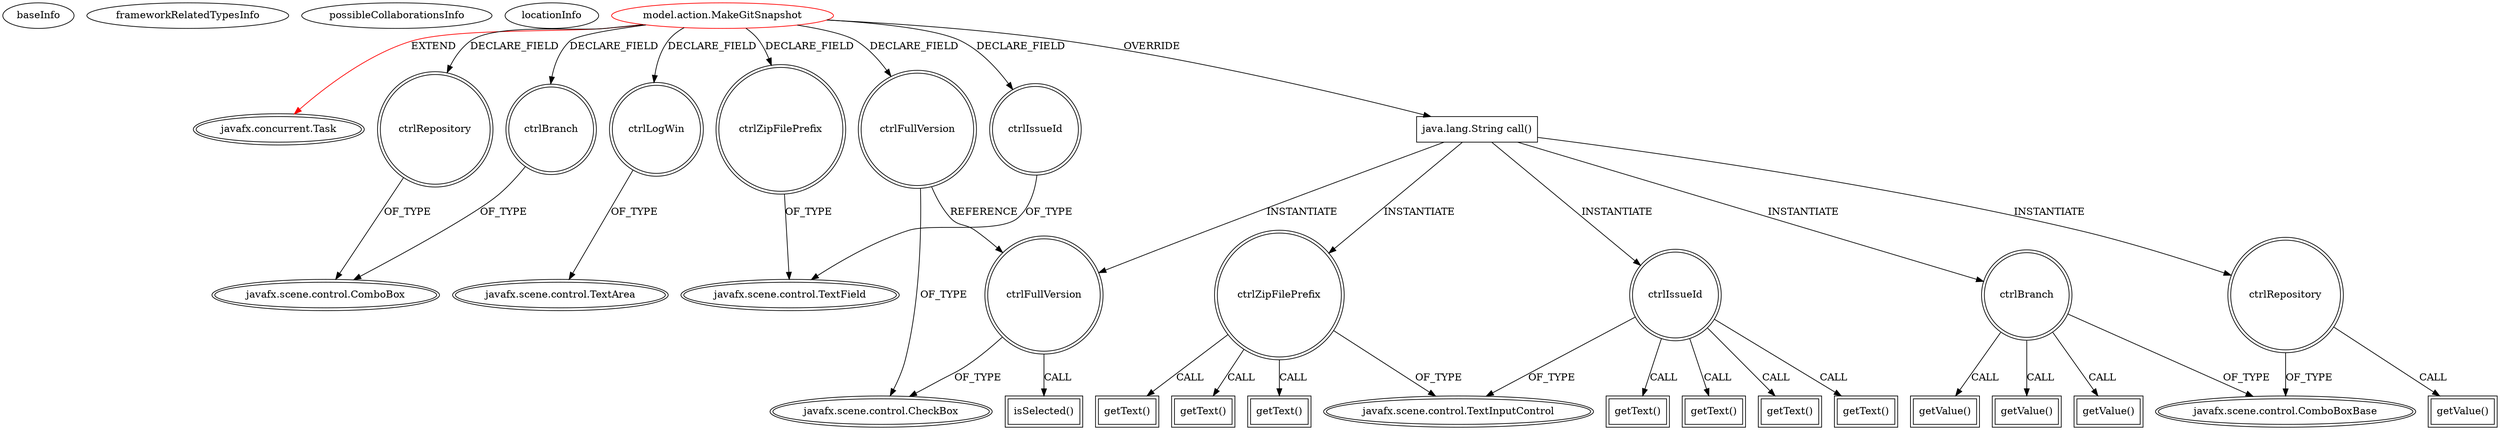 digraph {
baseInfo[graphId=1063,category="extension_graph",isAnonymous=false,possibleRelation=false]
frameworkRelatedTypesInfo[0="javafx.concurrent.Task"]
possibleCollaborationsInfo[]
locationInfo[projectName="Orfanik-GitSnapshot",filePath="/Orfanik-GitSnapshot/GitSnapshot-master/GitSnapshot/src/model/action/MakeGitSnapshot.java",contextSignature="MakeGitSnapshot",graphId="1063"]
0[label="model.action.MakeGitSnapshot",vertexType="ROOT_CLIENT_CLASS_DECLARATION",isFrameworkType=false,color=red]
1[label="javafx.concurrent.Task",vertexType="FRAMEWORK_CLASS_TYPE",isFrameworkType=true,peripheries=2]
2[label="ctrlBranch",vertexType="FIELD_DECLARATION",isFrameworkType=true,peripheries=2,shape=circle]
3[label="javafx.scene.control.ComboBox",vertexType="FRAMEWORK_CLASS_TYPE",isFrameworkType=true,peripheries=2]
4[label="ctrlFullVersion",vertexType="FIELD_DECLARATION",isFrameworkType=true,peripheries=2,shape=circle]
5[label="javafx.scene.control.CheckBox",vertexType="FRAMEWORK_CLASS_TYPE",isFrameworkType=true,peripheries=2]
6[label="ctrlIssueId",vertexType="FIELD_DECLARATION",isFrameworkType=true,peripheries=2,shape=circle]
7[label="javafx.scene.control.TextField",vertexType="FRAMEWORK_CLASS_TYPE",isFrameworkType=true,peripheries=2]
8[label="ctrlLogWin",vertexType="FIELD_DECLARATION",isFrameworkType=true,peripheries=2,shape=circle]
9[label="javafx.scene.control.TextArea",vertexType="FRAMEWORK_CLASS_TYPE",isFrameworkType=true,peripheries=2]
10[label="ctrlRepository",vertexType="FIELD_DECLARATION",isFrameworkType=true,peripheries=2,shape=circle]
12[label="ctrlZipFilePrefix",vertexType="FIELD_DECLARATION",isFrameworkType=true,peripheries=2,shape=circle]
14[label="java.lang.String call()",vertexType="OVERRIDING_METHOD_DECLARATION",isFrameworkType=false,shape=box]
15[label="ctrlRepository",vertexType="VARIABLE_EXPRESION",isFrameworkType=true,peripheries=2,shape=circle]
17[label="javafx.scene.control.ComboBoxBase",vertexType="FRAMEWORK_CLASS_TYPE",isFrameworkType=true,peripheries=2]
16[label="getValue()",vertexType="INSIDE_CALL",isFrameworkType=true,peripheries=2,shape=box]
18[label="ctrlZipFilePrefix",vertexType="VARIABLE_EXPRESION",isFrameworkType=true,peripheries=2,shape=circle]
20[label="javafx.scene.control.TextInputControl",vertexType="FRAMEWORK_CLASS_TYPE",isFrameworkType=true,peripheries=2]
19[label="getText()",vertexType="INSIDE_CALL",isFrameworkType=true,peripheries=2,shape=box]
21[label="ctrlIssueId",vertexType="VARIABLE_EXPRESION",isFrameworkType=true,peripheries=2,shape=circle]
22[label="getText()",vertexType="INSIDE_CALL",isFrameworkType=true,peripheries=2,shape=box]
25[label="getText()",vertexType="INSIDE_CALL",isFrameworkType=true,peripheries=2,shape=box]
27[label="getText()",vertexType="INSIDE_CALL",isFrameworkType=true,peripheries=2,shape=box]
28[label="ctrlBranch",vertexType="VARIABLE_EXPRESION",isFrameworkType=true,peripheries=2,shape=circle]
29[label="getValue()",vertexType="INSIDE_CALL",isFrameworkType=true,peripheries=2,shape=box]
32[label="getText()",vertexType="INSIDE_CALL",isFrameworkType=true,peripheries=2,shape=box]
34[label="getText()",vertexType="INSIDE_CALL",isFrameworkType=true,peripheries=2,shape=box]
36[label="getValue()",vertexType="INSIDE_CALL",isFrameworkType=true,peripheries=2,shape=box]
38[label="getValue()",vertexType="INSIDE_CALL",isFrameworkType=true,peripheries=2,shape=box]
40[label="getText()",vertexType="INSIDE_CALL",isFrameworkType=true,peripheries=2,shape=box]
41[label="ctrlFullVersion",vertexType="VARIABLE_EXPRESION",isFrameworkType=true,peripheries=2,shape=circle]
42[label="isSelected()",vertexType="INSIDE_CALL",isFrameworkType=true,peripheries=2,shape=box]
0->1[label="EXTEND",color=red]
0->2[label="DECLARE_FIELD"]
2->3[label="OF_TYPE"]
0->4[label="DECLARE_FIELD"]
4->5[label="OF_TYPE"]
0->6[label="DECLARE_FIELD"]
6->7[label="OF_TYPE"]
0->8[label="DECLARE_FIELD"]
8->9[label="OF_TYPE"]
0->10[label="DECLARE_FIELD"]
10->3[label="OF_TYPE"]
0->12[label="DECLARE_FIELD"]
12->7[label="OF_TYPE"]
0->14[label="OVERRIDE"]
14->15[label="INSTANTIATE"]
15->17[label="OF_TYPE"]
15->16[label="CALL"]
14->18[label="INSTANTIATE"]
18->20[label="OF_TYPE"]
18->19[label="CALL"]
14->21[label="INSTANTIATE"]
21->20[label="OF_TYPE"]
21->22[label="CALL"]
21->25[label="CALL"]
18->27[label="CALL"]
14->28[label="INSTANTIATE"]
28->17[label="OF_TYPE"]
28->29[label="CALL"]
21->32[label="CALL"]
18->34[label="CALL"]
28->36[label="CALL"]
28->38[label="CALL"]
21->40[label="CALL"]
14->41[label="INSTANTIATE"]
4->41[label="REFERENCE"]
41->5[label="OF_TYPE"]
41->42[label="CALL"]
}
